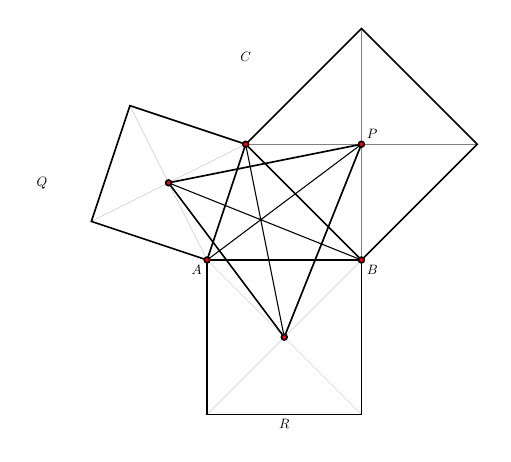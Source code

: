 \scalebox{.49} {
\begin{tikzpicture}[
      very thick,
      point/.style={circle,inner sep=1.5pt,fill=red,draw=black},
      diagonals/.style = {ultra thin,draw=gray},
      segments/.style = {thick},
    ]
  \coordinate (A) at (0,0);
  \coordinate (B) at (4,0);
  \coordinate (C) at (1,3);
  % -------------------
  \coordinate (A1) at ($ (A) ! 1 ! -90:(B) $);
  \coordinate (A2) at ($ (A1) ! 1 ! -90:(A) $);
  \coordinate (R) at ($ (A) ! .5 ! (A2) $);
  \draw[diagonals] (A) -- (A2) (A1) -- (B);
  \draw (A) -- (A1) -- (A2) -- (B) -- (A);
  % -------------------
  \coordinate (B1) at ($ (B) ! 1 ! -90:(C) $);
  \coordinate (B2) at ($ (B1) ! 1 ! -90:(B) $);
  \coordinate (P) at ($ (B) ! .5 ! (B2) $);
  \draw[diagonals] (B) -- (B2) (B1) -- (C);
  \draw (B) -- (B1) -- (B2) -- (C) -- (B);
  % -------------------
  \coordinate (C1) at ($ (C) ! 1 ! -90:(A) $);
  \coordinate (C2) at ($ (C1) ! 1 ! -90:(C) $);
  \coordinate (Q) at ($ (C) ! .5 ! (C2) $);
  \draw[diagonals] (C) -- (C2) (C1) -- (A);
  \draw (C) -- (C1) -- (C2) -- (A) -- (C);
  % -------------------
  \draw (P) -- (Q) -- (R) -- cycle;
  \draw[segments] (A) -- (P) (B) -- (Q) (C) -- (R);
  % -------------------
  \path (A) node[point]{} node[below left]{$A$};
  \path (B) node[point]{} node[below right]{$B$};
  \path (C) node[point]{} node[above=2]{$C$};
  \path (P) node[point]{} node[above right]{$P$};
  \path (Q) node[point]{} node[left=3]{$Q$};
  \path (R) node[point]{} node[below=2]{$R$};

\end{tikzpicture}
}
